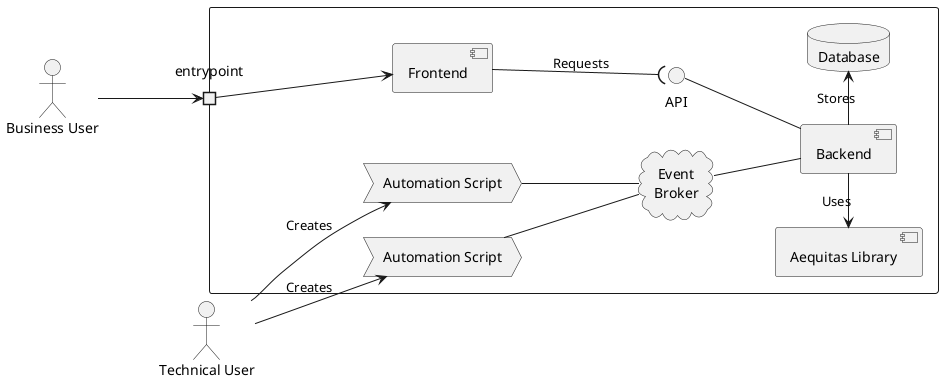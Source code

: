 @startuml architecture

left to right direction

actor "Business User" as BU
actor "Technical User" as TU

rectangle {
    portin entrypoint

    cloud " Event\nBroker" as Broker
    component Backend
    component "Aequitas Library" as library
    database "Database" as DB
    component Frontend
    process "Automation Script" as P1
    process "Automation Script" as P2

    interface API

    Backend -up- API
    Backend -left-> library: Uses
    DB <-left- Backend : Stores
    Frontend --( API : Requests
    Broker -- Backend
    Broker -up- P1
    Broker -up- P2

    TU --> P1 : Creates
    TU --> P2 : Creates

}

BU --> entrypoint
entrypoint --> Frontend


@enduml
